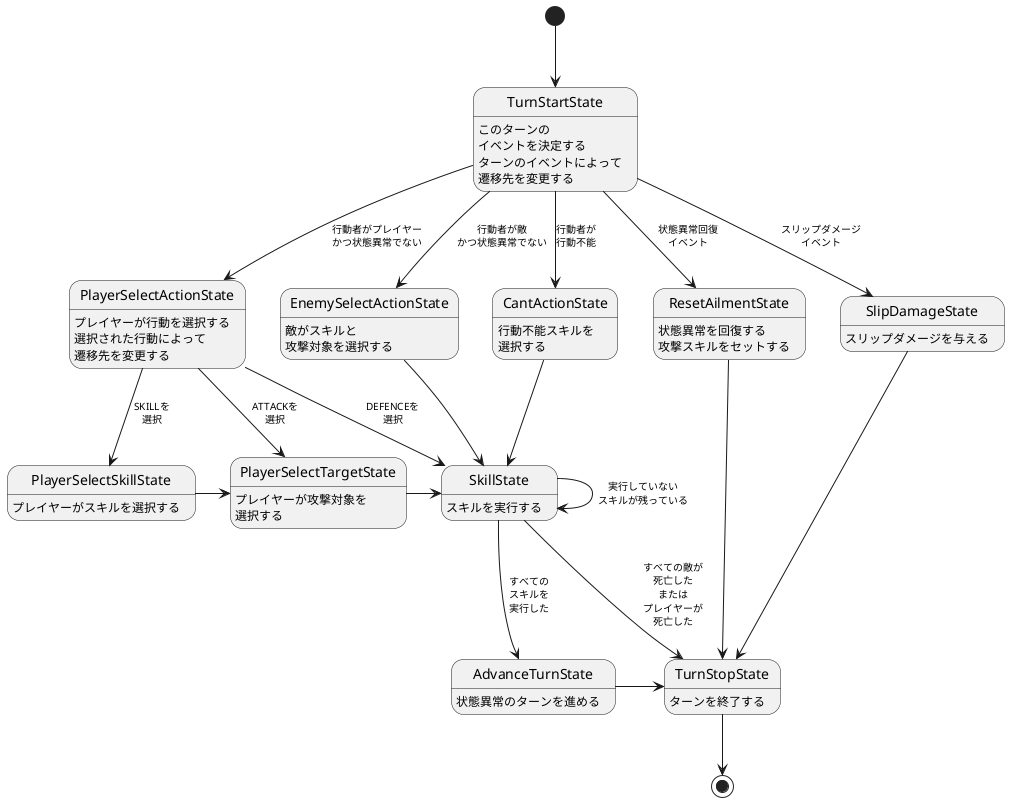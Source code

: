 ﻿@startuml
'https://plantuml.com/ja/state-diagram

<style>
stateDiagram {
  arrow {
    FontSize 10
  }
}
</style>

[*] --> TurnStartState
TurnStartState --> PlayerSelectActionState : 行動者がプレイヤー\nかつ状態異常でない
PlayerSelectActionState --> PlayerSelectSkillState : SKILLを\n選択
PlayerSelectActionState --> PlayerSelectTargetState : ATTACKを\n選択
PlayerSelectActionState --> SkillState : DEFENCEを\n選択
PlayerSelectSkillState -> PlayerSelectTargetState
PlayerSelectTargetState -> SkillState
TurnStartState --> EnemySelectActionState : 行動者が敵\nかつ状態異常でない
EnemySelectActionState --> SkillState
TurnStartState --> CantActionState : 行動者が\n行動不能
CantActionState --> SkillState
SkillState --> SkillState : 実行していない\nスキルが残っている
SkillState --> AdvanceTurnState : すべての\nスキルを\n実行した
SkillState --> TurnStopState : すべての敵が\n死亡した\nまたは\nプレイヤーが\n死亡した
AdvanceTurnState -> TurnStopState
TurnStartState --> ResetAilmentState : 状態異常回復\nイベント
ResetAilmentState ---> TurnStopState
TurnStartState --> SlipDamageState : スリップダメージ\nイベント
SlipDamageState ---> TurnStopState
TurnStopState --> [*]

TurnStartState : このターンの\nイベントを決定する\nターンのイベントによって\n遷移先を変更する
PlayerSelectActionState : プレイヤーが行動を選択する\n選択された行動によって\n遷移先を変更する
PlayerSelectSkillState : プレイヤーがスキルを選択する
PlayerSelectTargetState : プレイヤーが攻撃対象を\n選択する
EnemySelectActionState : 敵がスキルと\n攻撃対象を選択する
CantActionState : 行動不能スキルを\n選択する
SkillState : スキルを実行する
AdvanceTurnState : 状態異常のターンを進める
ResetAilmentState : 状態異常を回復する\n攻撃スキルをセットする
SlipDamageState : スリップダメージを与える
TurnStopState : ターンを終了する
@enduml